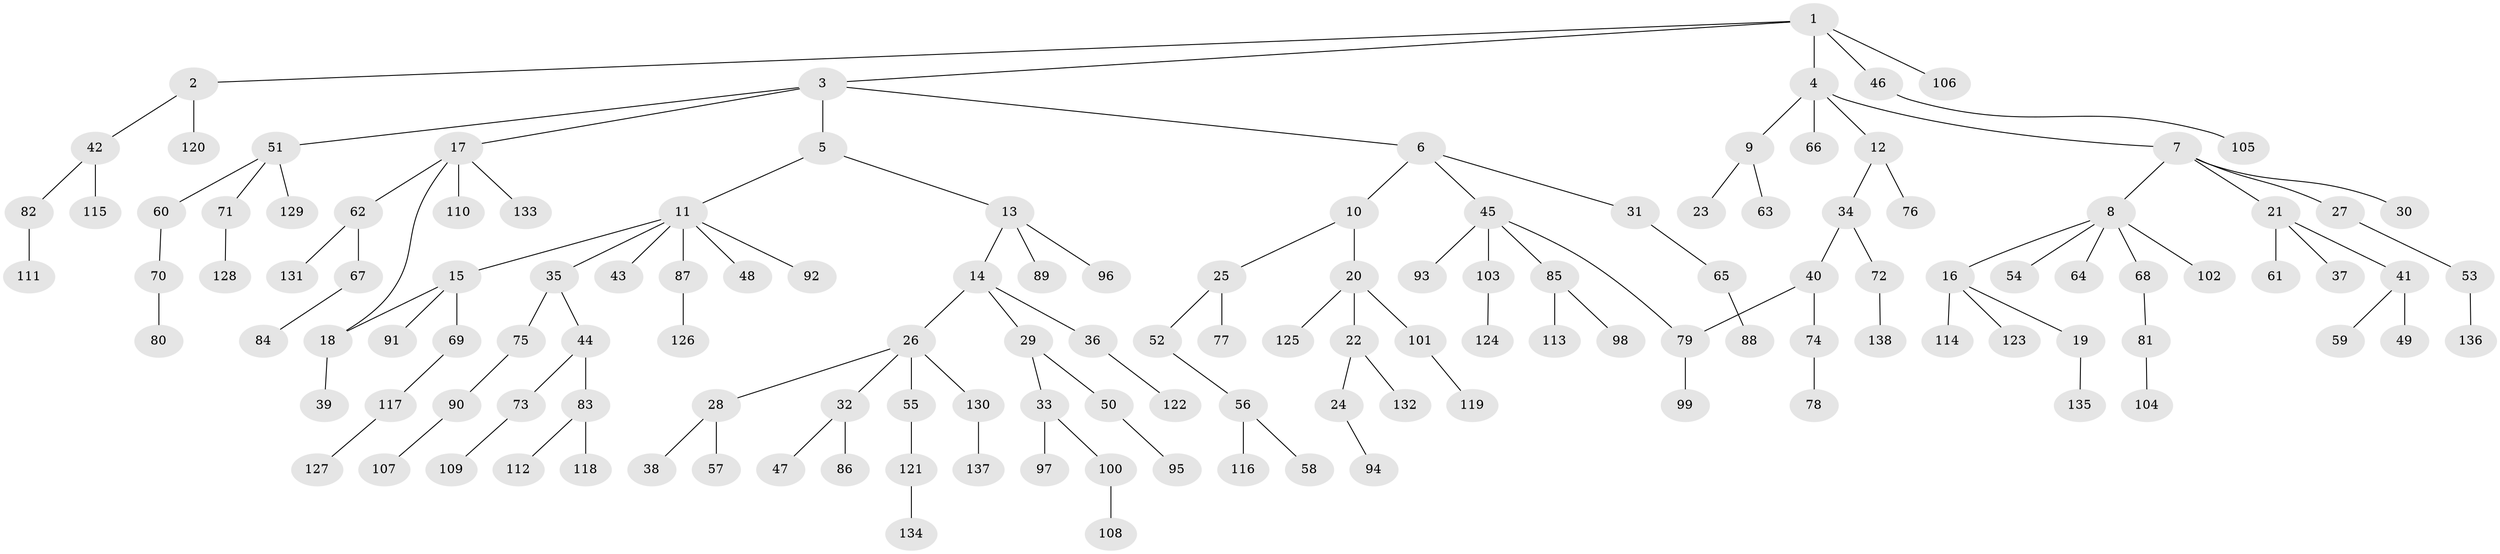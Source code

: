 // Generated by graph-tools (version 1.1) at 2025/13/03/09/25 04:13:39]
// undirected, 138 vertices, 139 edges
graph export_dot {
graph [start="1"]
  node [color=gray90,style=filled];
  1;
  2;
  3;
  4;
  5;
  6;
  7;
  8;
  9;
  10;
  11;
  12;
  13;
  14;
  15;
  16;
  17;
  18;
  19;
  20;
  21;
  22;
  23;
  24;
  25;
  26;
  27;
  28;
  29;
  30;
  31;
  32;
  33;
  34;
  35;
  36;
  37;
  38;
  39;
  40;
  41;
  42;
  43;
  44;
  45;
  46;
  47;
  48;
  49;
  50;
  51;
  52;
  53;
  54;
  55;
  56;
  57;
  58;
  59;
  60;
  61;
  62;
  63;
  64;
  65;
  66;
  67;
  68;
  69;
  70;
  71;
  72;
  73;
  74;
  75;
  76;
  77;
  78;
  79;
  80;
  81;
  82;
  83;
  84;
  85;
  86;
  87;
  88;
  89;
  90;
  91;
  92;
  93;
  94;
  95;
  96;
  97;
  98;
  99;
  100;
  101;
  102;
  103;
  104;
  105;
  106;
  107;
  108;
  109;
  110;
  111;
  112;
  113;
  114;
  115;
  116;
  117;
  118;
  119;
  120;
  121;
  122;
  123;
  124;
  125;
  126;
  127;
  128;
  129;
  130;
  131;
  132;
  133;
  134;
  135;
  136;
  137;
  138;
  1 -- 2;
  1 -- 3;
  1 -- 4;
  1 -- 46;
  1 -- 106;
  2 -- 42;
  2 -- 120;
  3 -- 5;
  3 -- 6;
  3 -- 17;
  3 -- 51;
  4 -- 7;
  4 -- 9;
  4 -- 12;
  4 -- 66;
  5 -- 11;
  5 -- 13;
  6 -- 10;
  6 -- 31;
  6 -- 45;
  7 -- 8;
  7 -- 21;
  7 -- 27;
  7 -- 30;
  8 -- 16;
  8 -- 54;
  8 -- 64;
  8 -- 68;
  8 -- 102;
  9 -- 23;
  9 -- 63;
  10 -- 20;
  10 -- 25;
  11 -- 15;
  11 -- 35;
  11 -- 43;
  11 -- 48;
  11 -- 87;
  11 -- 92;
  12 -- 34;
  12 -- 76;
  13 -- 14;
  13 -- 89;
  13 -- 96;
  14 -- 26;
  14 -- 29;
  14 -- 36;
  15 -- 69;
  15 -- 91;
  15 -- 18;
  16 -- 19;
  16 -- 114;
  16 -- 123;
  17 -- 18;
  17 -- 62;
  17 -- 110;
  17 -- 133;
  18 -- 39;
  19 -- 135;
  20 -- 22;
  20 -- 101;
  20 -- 125;
  21 -- 37;
  21 -- 41;
  21 -- 61;
  22 -- 24;
  22 -- 132;
  24 -- 94;
  25 -- 52;
  25 -- 77;
  26 -- 28;
  26 -- 32;
  26 -- 55;
  26 -- 130;
  27 -- 53;
  28 -- 38;
  28 -- 57;
  29 -- 33;
  29 -- 50;
  31 -- 65;
  32 -- 47;
  32 -- 86;
  33 -- 97;
  33 -- 100;
  34 -- 40;
  34 -- 72;
  35 -- 44;
  35 -- 75;
  36 -- 122;
  40 -- 74;
  40 -- 79;
  41 -- 49;
  41 -- 59;
  42 -- 82;
  42 -- 115;
  44 -- 73;
  44 -- 83;
  45 -- 79;
  45 -- 85;
  45 -- 93;
  45 -- 103;
  46 -- 105;
  50 -- 95;
  51 -- 60;
  51 -- 71;
  51 -- 129;
  52 -- 56;
  53 -- 136;
  55 -- 121;
  56 -- 58;
  56 -- 116;
  60 -- 70;
  62 -- 67;
  62 -- 131;
  65 -- 88;
  67 -- 84;
  68 -- 81;
  69 -- 117;
  70 -- 80;
  71 -- 128;
  72 -- 138;
  73 -- 109;
  74 -- 78;
  75 -- 90;
  79 -- 99;
  81 -- 104;
  82 -- 111;
  83 -- 112;
  83 -- 118;
  85 -- 98;
  85 -- 113;
  87 -- 126;
  90 -- 107;
  100 -- 108;
  101 -- 119;
  103 -- 124;
  117 -- 127;
  121 -- 134;
  130 -- 137;
}
